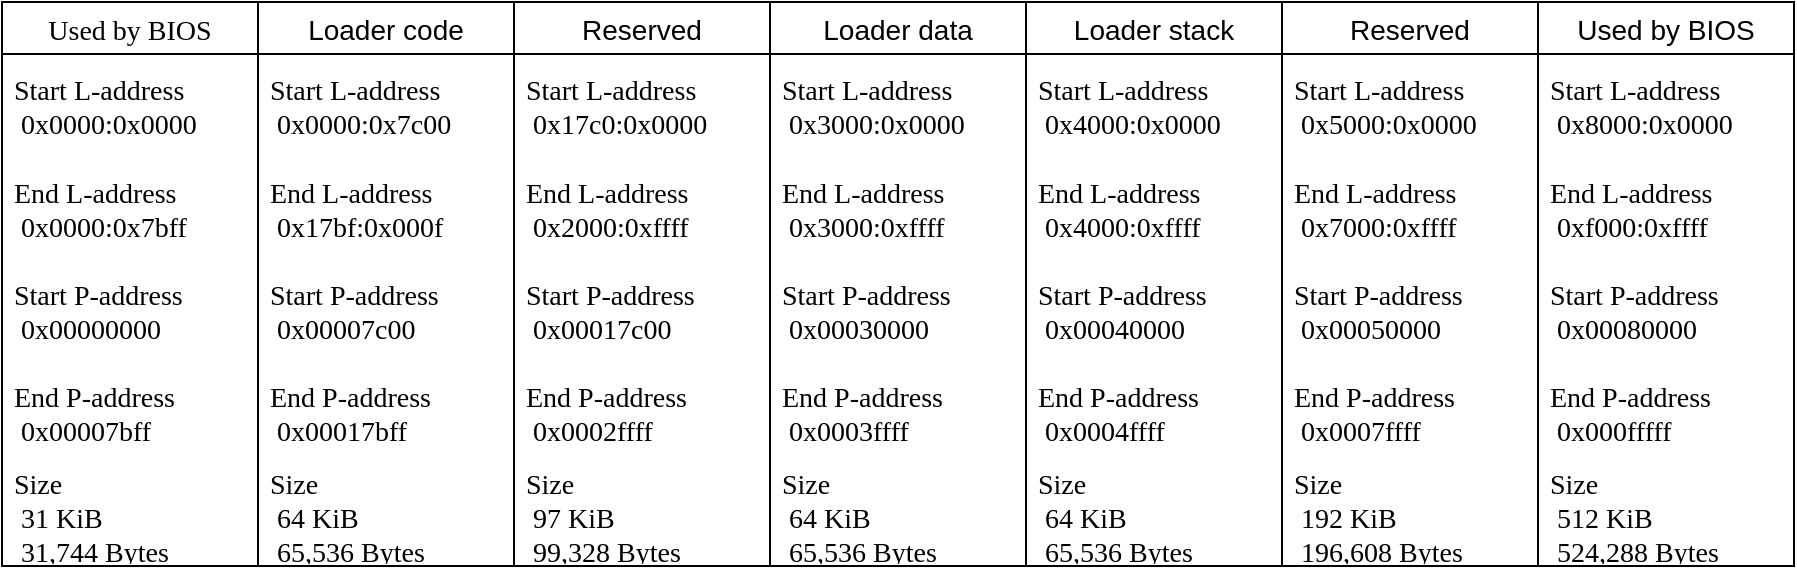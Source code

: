 <mxfile version="13.0.3" type="device"><diagram id="ZGHhOxUEVXvKwep7a_pi" name="Page-1"><mxGraphModel dx="1024" dy="593" grid="0" gridSize="10" guides="1" tooltips="1" connect="1" arrows="1" fold="1" page="1" pageScale="1" pageWidth="1169" pageHeight="827" math="0" shadow="0"><root><mxCell id="0"/><mxCell id="1" parent="0"/><mxCell id="e8qzdtb_YbBqq-sDrmF3-27" value="Reserved" style="swimlane;fontStyle=0;childLayout=stackLayout;horizontal=1;startSize=26;fillColor=none;horizontalStack=0;resizeParent=1;resizeParentMax=0;resizeLast=0;collapsible=1;marginBottom=0;fontSize=14;aspect=fixed;" parent="1" vertex="1"><mxGeometry x="777" y="272" width="128" height="282" as="geometry"/></mxCell><mxCell id="e8qzdtb_YbBqq-sDrmF3-28" value="Start L-address &#10; 0x5000:0x0000" style="text;strokeColor=none;fillColor=none;align=left;verticalAlign=middle;spacingLeft=4;spacingRight=4;overflow=hidden;rotatable=0;points=[[0,0.5],[1,0.5]];portConstraint=eastwest;fontSize=14;fontFamily=Consolas;aspect=fixed;" parent="e8qzdtb_YbBqq-sDrmF3-27" vertex="1"><mxGeometry y="26" width="128" height="51.2" as="geometry"/></mxCell><mxCell id="e8qzdtb_YbBqq-sDrmF3-29" value="End L-address &#10; 0x7000:0xffff" style="text;strokeColor=none;fillColor=none;align=left;verticalAlign=middle;spacingLeft=4;spacingRight=4;overflow=hidden;rotatable=0;points=[[0,0.5],[1,0.5]];portConstraint=eastwest;fontSize=14;fontFamily=Consolas;aspect=fixed;" parent="e8qzdtb_YbBqq-sDrmF3-27" vertex="1"><mxGeometry y="77.2" width="128" height="51.2" as="geometry"/></mxCell><mxCell id="e8qzdtb_YbBqq-sDrmF3-30" value="Start P-address &#10; 0x00050000" style="text;strokeColor=none;fillColor=none;align=left;verticalAlign=middle;spacingLeft=4;spacingRight=4;overflow=hidden;rotatable=0;points=[[0,0.5],[1,0.5]];portConstraint=eastwest;fontSize=14;fontFamily=Consolas;aspect=fixed;" parent="e8qzdtb_YbBqq-sDrmF3-27" vertex="1"><mxGeometry y="128.4" width="128" height="51.2" as="geometry"/></mxCell><mxCell id="e8qzdtb_YbBqq-sDrmF3-31" value="End P-address &#10; 0x0007ffff" style="text;strokeColor=none;fillColor=none;align=left;verticalAlign=middle;spacingLeft=4;spacingRight=4;overflow=hidden;rotatable=0;points=[[0,0.5],[1,0.5]];portConstraint=eastwest;fontSize=14;fontFamily=Consolas;aspect=fixed;" parent="e8qzdtb_YbBqq-sDrmF3-27" vertex="1"><mxGeometry y="179.6" width="128" height="51.2" as="geometry"/></mxCell><mxCell id="e8qzdtb_YbBqq-sDrmF3-32" value="Size&#10; 192 KiB&#10; 196,608 Bytes" style="text;strokeColor=none;fillColor=none;align=left;verticalAlign=middle;spacingLeft=4;spacingRight=4;overflow=hidden;rotatable=0;points=[[0,0.5],[1,0.5]];portConstraint=eastwest;fontSize=14;fontFamily=Consolas;aspect=fixed;" parent="e8qzdtb_YbBqq-sDrmF3-27" vertex="1"><mxGeometry y="230.8" width="128" height="51.2" as="geometry"/></mxCell><mxCell id="e8qzdtb_YbBqq-sDrmF3-51" value="Loader stack" style="swimlane;fontStyle=0;childLayout=stackLayout;horizontal=1;startSize=26;fillColor=none;horizontalStack=0;resizeParent=1;resizeParentMax=0;resizeLast=0;collapsible=1;marginBottom=0;fontSize=14;aspect=fixed;" parent="1" vertex="1"><mxGeometry x="649.0" y="272" width="128" height="282" as="geometry"/></mxCell><mxCell id="e8qzdtb_YbBqq-sDrmF3-52" value="Start L-address &#10; 0x4000:0x0000" style="text;strokeColor=none;fillColor=none;align=left;verticalAlign=middle;spacingLeft=4;spacingRight=4;overflow=hidden;rotatable=0;points=[[0,0.5],[1,0.5]];portConstraint=eastwest;fontSize=14;fontFamily=Consolas;aspect=fixed;" parent="e8qzdtb_YbBqq-sDrmF3-51" vertex="1"><mxGeometry y="26" width="128" height="51.2" as="geometry"/></mxCell><mxCell id="e8qzdtb_YbBqq-sDrmF3-53" value="End L-address &#10; 0x4000:0xffff" style="text;strokeColor=none;fillColor=none;align=left;verticalAlign=middle;spacingLeft=4;spacingRight=4;overflow=hidden;rotatable=0;points=[[0,0.5],[1,0.5]];portConstraint=eastwest;fontSize=14;fontFamily=Consolas;aspect=fixed;" parent="e8qzdtb_YbBqq-sDrmF3-51" vertex="1"><mxGeometry y="77.2" width="128" height="51.2" as="geometry"/></mxCell><mxCell id="e8qzdtb_YbBqq-sDrmF3-54" value="Start P-address &#10; 0x00040000" style="text;strokeColor=none;fillColor=none;align=left;verticalAlign=middle;spacingLeft=4;spacingRight=4;overflow=hidden;rotatable=0;points=[[0,0.5],[1,0.5]];portConstraint=eastwest;fontSize=14;fontFamily=Consolas;aspect=fixed;" parent="e8qzdtb_YbBqq-sDrmF3-51" vertex="1"><mxGeometry y="128.4" width="128" height="51.2" as="geometry"/></mxCell><mxCell id="e8qzdtb_YbBqq-sDrmF3-55" value="End P-address &#10; 0x0004ffff" style="text;strokeColor=none;fillColor=none;align=left;verticalAlign=middle;spacingLeft=4;spacingRight=4;overflow=hidden;rotatable=0;points=[[0,0.5],[1,0.5]];portConstraint=eastwest;fontSize=14;fontFamily=Consolas;aspect=fixed;" parent="e8qzdtb_YbBqq-sDrmF3-51" vertex="1"><mxGeometry y="179.6" width="128" height="51.2" as="geometry"/></mxCell><mxCell id="e8qzdtb_YbBqq-sDrmF3-56" value="Size&#10; 64 KiB&#10; 65,536 Bytes" style="text;strokeColor=none;fillColor=none;align=left;verticalAlign=middle;spacingLeft=4;spacingRight=4;overflow=hidden;rotatable=0;points=[[0,0.5],[1,0.5]];portConstraint=eastwest;fontSize=14;fontFamily=Consolas;aspect=fixed;" parent="e8qzdtb_YbBqq-sDrmF3-51" vertex="1"><mxGeometry y="230.8" width="128" height="51.2" as="geometry"/></mxCell><mxCell id="81pgkf9PVEg-crW0NhdY-7" value="Loader data" style="swimlane;fontStyle=0;childLayout=stackLayout;horizontal=1;startSize=26;fillColor=none;horizontalStack=0;resizeParent=1;resizeParentMax=0;resizeLast=0;collapsible=1;marginBottom=0;fontSize=14;aspect=fixed;" parent="1" vertex="1"><mxGeometry x="521.0" y="272" width="128" height="282" as="geometry"/></mxCell><mxCell id="81pgkf9PVEg-crW0NhdY-8" value="Start L-address &#10; 0x3000:0x0000" style="text;strokeColor=none;fillColor=none;align=left;verticalAlign=middle;spacingLeft=4;spacingRight=4;overflow=hidden;rotatable=0;points=[[0,0.5],[1,0.5]];portConstraint=eastwest;fontSize=14;fontFamily=Consolas;aspect=fixed;" parent="81pgkf9PVEg-crW0NhdY-7" vertex="1"><mxGeometry y="26" width="128" height="51.2" as="geometry"/></mxCell><mxCell id="81pgkf9PVEg-crW0NhdY-9" value="End L-address &#10; 0x3000:0xffff" style="text;strokeColor=none;fillColor=none;align=left;verticalAlign=middle;spacingLeft=4;spacingRight=4;overflow=hidden;rotatable=0;points=[[0,0.5],[1,0.5]];portConstraint=eastwest;fontSize=14;fontFamily=Consolas;aspect=fixed;" parent="81pgkf9PVEg-crW0NhdY-7" vertex="1"><mxGeometry y="77.2" width="128" height="51.2" as="geometry"/></mxCell><mxCell id="81pgkf9PVEg-crW0NhdY-10" value="Start P-address &#10; 0x00030000" style="text;strokeColor=none;fillColor=none;align=left;verticalAlign=middle;spacingLeft=4;spacingRight=4;overflow=hidden;rotatable=0;points=[[0,0.5],[1,0.5]];portConstraint=eastwest;fontSize=14;fontFamily=Consolas;aspect=fixed;" parent="81pgkf9PVEg-crW0NhdY-7" vertex="1"><mxGeometry y="128.4" width="128" height="51.2" as="geometry"/></mxCell><mxCell id="81pgkf9PVEg-crW0NhdY-11" value="End P-address &#10; 0x0003ffff" style="text;strokeColor=none;fillColor=none;align=left;verticalAlign=middle;spacingLeft=4;spacingRight=4;overflow=hidden;rotatable=0;points=[[0,0.5],[1,0.5]];portConstraint=eastwest;fontSize=14;fontFamily=Consolas;aspect=fixed;" parent="81pgkf9PVEg-crW0NhdY-7" vertex="1"><mxGeometry y="179.6" width="128" height="51.2" as="geometry"/></mxCell><mxCell id="81pgkf9PVEg-crW0NhdY-12" value="Size&#10; 64 KiB&#10; 65,536 Bytes" style="text;strokeColor=none;fillColor=none;align=left;verticalAlign=middle;spacingLeft=4;spacingRight=4;overflow=hidden;rotatable=0;points=[[0,0.5],[1,0.5]];portConstraint=eastwest;fontSize=14;fontFamily=Consolas;aspect=fixed;" parent="81pgkf9PVEg-crW0NhdY-7" vertex="1"><mxGeometry y="230.8" width="128" height="51.2" as="geometry"/></mxCell><mxCell id="e8qzdtb_YbBqq-sDrmF3-33" value="Reserved" style="swimlane;fontStyle=0;childLayout=stackLayout;horizontal=1;startSize=26;fillColor=none;horizontalStack=0;resizeParent=1;resizeParentMax=0;resizeLast=0;collapsible=1;marginBottom=0;fontSize=14;aspect=fixed;" parent="1" vertex="1"><mxGeometry x="393.0" y="272" width="128" height="282" as="geometry"/></mxCell><mxCell id="e8qzdtb_YbBqq-sDrmF3-34" value="Start L-address &#10; 0x17c0:0x0000" style="text;strokeColor=none;fillColor=none;align=left;verticalAlign=middle;spacingLeft=4;spacingRight=4;overflow=hidden;rotatable=0;points=[[0,0.5],[1,0.5]];portConstraint=eastwest;fontSize=14;fontFamily=Consolas;aspect=fixed;" parent="e8qzdtb_YbBqq-sDrmF3-33" vertex="1"><mxGeometry y="26" width="128" height="51.2" as="geometry"/></mxCell><mxCell id="e8qzdtb_YbBqq-sDrmF3-35" value="End L-address &#10; 0x2000:0xffff" style="text;strokeColor=none;fillColor=none;align=left;verticalAlign=middle;spacingLeft=4;spacingRight=4;overflow=hidden;rotatable=0;points=[[0,0.5],[1,0.5]];portConstraint=eastwest;fontSize=14;fontFamily=Consolas;aspect=fixed;" parent="e8qzdtb_YbBqq-sDrmF3-33" vertex="1"><mxGeometry y="77.2" width="128" height="51.2" as="geometry"/></mxCell><mxCell id="e8qzdtb_YbBqq-sDrmF3-36" value="Start P-address &#10; 0x00017c00" style="text;strokeColor=none;fillColor=none;align=left;verticalAlign=middle;spacingLeft=4;spacingRight=4;overflow=hidden;rotatable=0;points=[[0,0.5],[1,0.5]];portConstraint=eastwest;fontSize=14;fontFamily=Consolas;aspect=fixed;" parent="e8qzdtb_YbBqq-sDrmF3-33" vertex="1"><mxGeometry y="128.4" width="128" height="51.2" as="geometry"/></mxCell><mxCell id="e8qzdtb_YbBqq-sDrmF3-37" value="End P-address &#10; 0x0002ffff" style="text;strokeColor=none;fillColor=none;align=left;verticalAlign=middle;spacingLeft=4;spacingRight=4;overflow=hidden;rotatable=0;points=[[0,0.5],[1,0.5]];portConstraint=eastwest;fontSize=14;fontFamily=Consolas;aspect=fixed;" parent="e8qzdtb_YbBqq-sDrmF3-33" vertex="1"><mxGeometry y="179.6" width="128" height="51.2" as="geometry"/></mxCell><mxCell id="e8qzdtb_YbBqq-sDrmF3-38" value="Size&#10; 97 KiB&#10; 99,328 Bytes" style="text;strokeColor=none;fillColor=none;align=left;verticalAlign=middle;spacingLeft=4;spacingRight=4;overflow=hidden;rotatable=0;points=[[0,0.5],[1,0.5]];portConstraint=eastwest;fontSize=14;fontFamily=Consolas;aspect=fixed;" parent="e8qzdtb_YbBqq-sDrmF3-33" vertex="1"><mxGeometry y="230.8" width="128" height="51.2" as="geometry"/></mxCell><mxCell id="e8qzdtb_YbBqq-sDrmF3-19" value="Loader code" style="swimlane;fontStyle=0;childLayout=stackLayout;horizontal=1;startSize=26;fillColor=none;horizontalStack=0;resizeParent=1;resizeParentMax=0;resizeLast=0;collapsible=1;marginBottom=0;fontSize=14;aspect=fixed;" parent="1" vertex="1"><mxGeometry x="265.0" y="272" width="128" height="282" as="geometry"/></mxCell><mxCell id="e8qzdtb_YbBqq-sDrmF3-20" value="Start L-address &#10; 0x0000:0x7c00" style="text;strokeColor=none;fillColor=none;align=left;verticalAlign=middle;spacingLeft=4;spacingRight=4;overflow=hidden;rotatable=0;points=[[0,0.5],[1,0.5]];portConstraint=eastwest;fontSize=14;fontFamily=Consolas;aspect=fixed;" parent="e8qzdtb_YbBqq-sDrmF3-19" vertex="1"><mxGeometry y="26" width="128" height="51.2" as="geometry"/></mxCell><mxCell id="e8qzdtb_YbBqq-sDrmF3-21" value="End L-address &#10; 0x17bf:0x000f" style="text;strokeColor=none;fillColor=none;align=left;verticalAlign=middle;spacingLeft=4;spacingRight=4;overflow=hidden;rotatable=0;points=[[0,0.5],[1,0.5]];portConstraint=eastwest;fontSize=14;fontFamily=Consolas;aspect=fixed;" parent="e8qzdtb_YbBqq-sDrmF3-19" vertex="1"><mxGeometry y="77.2" width="128" height="51.2" as="geometry"/></mxCell><mxCell id="e8qzdtb_YbBqq-sDrmF3-22" value="Start P-address &#10; 0x00007c00" style="text;strokeColor=none;fillColor=none;align=left;verticalAlign=middle;spacingLeft=4;spacingRight=4;overflow=hidden;rotatable=0;points=[[0,0.5],[1,0.5]];portConstraint=eastwest;fontSize=14;fontFamily=Consolas;aspect=fixed;" parent="e8qzdtb_YbBqq-sDrmF3-19" vertex="1"><mxGeometry y="128.4" width="128" height="51.2" as="geometry"/></mxCell><mxCell id="e8qzdtb_YbBqq-sDrmF3-23" value="End P-address &#10; 0x00017bff" style="text;strokeColor=none;fillColor=none;align=left;verticalAlign=middle;spacingLeft=4;spacingRight=4;overflow=hidden;rotatable=0;points=[[0,0.5],[1,0.5]];portConstraint=eastwest;fontSize=14;fontFamily=Consolas;aspect=fixed;" parent="e8qzdtb_YbBqq-sDrmF3-19" vertex="1"><mxGeometry y="179.6" width="128" height="51.2" as="geometry"/></mxCell><mxCell id="e8qzdtb_YbBqq-sDrmF3-24" value="Size&#10; 64 KiB&#10; 65,536 Bytes" style="text;strokeColor=none;fillColor=none;align=left;verticalAlign=middle;spacingLeft=4;spacingRight=4;overflow=hidden;rotatable=0;points=[[0,0.5],[1,0.5]];portConstraint=eastwest;fontSize=14;fontFamily=Consolas;aspect=fixed;" parent="e8qzdtb_YbBqq-sDrmF3-19" vertex="1"><mxGeometry y="230.8" width="128" height="51.2" as="geometry"/></mxCell><mxCell id="e8qzdtb_YbBqq-sDrmF3-1" value="Used by BIOS" style="swimlane;fontStyle=0;childLayout=stackLayout;horizontal=1;startSize=26;fillColor=none;horizontalStack=0;resizeParent=1;resizeParentMax=0;resizeLast=0;collapsible=1;marginBottom=0;fontSize=14;fontFamily=Consolas;" parent="1" vertex="1"><mxGeometry x="137" y="272" width="128" height="282" as="geometry"/></mxCell><mxCell id="e8qzdtb_YbBqq-sDrmF3-2" value="Start L-address &#10; 0x0000:0x0000" style="text;strokeColor=none;fillColor=none;align=left;verticalAlign=middle;spacingLeft=4;spacingRight=4;overflow=hidden;rotatable=0;points=[[0,0.5],[1,0.5]];portConstraint=eastwest;fontSize=14;fontFamily=Consolas;aspect=fixed;" parent="e8qzdtb_YbBqq-sDrmF3-1" vertex="1"><mxGeometry y="26" width="128" height="51.2" as="geometry"/></mxCell><mxCell id="e8qzdtb_YbBqq-sDrmF3-9" value="End L-address &#10; 0x0000:0x7bff" style="text;strokeColor=none;fillColor=none;align=left;verticalAlign=middle;spacingLeft=4;spacingRight=4;overflow=hidden;rotatable=0;points=[[0,0.5],[1,0.5]];portConstraint=eastwest;fontSize=14;fontFamily=Consolas;aspect=fixed;" parent="e8qzdtb_YbBqq-sDrmF3-1" vertex="1"><mxGeometry y="77.2" width="128" height="51.2" as="geometry"/></mxCell><mxCell id="e8qzdtb_YbBqq-sDrmF3-10" value="Start P-address &#10; 0x00000000" style="text;strokeColor=none;fillColor=none;align=left;verticalAlign=middle;spacingLeft=4;spacingRight=4;overflow=hidden;rotatable=0;points=[[0,0.5],[1,0.5]];portConstraint=eastwest;fontSize=14;fontFamily=Consolas;aspect=fixed;" parent="e8qzdtb_YbBqq-sDrmF3-1" vertex="1"><mxGeometry y="128.4" width="128" height="51.2" as="geometry"/></mxCell><mxCell id="e8qzdtb_YbBqq-sDrmF3-11" value="End P-address &#10; 0x00007bff" style="text;strokeColor=none;fillColor=none;align=left;verticalAlign=middle;spacingLeft=4;spacingRight=4;overflow=hidden;rotatable=0;points=[[0,0.5],[1,0.5]];portConstraint=eastwest;fontSize=14;fontFamily=Consolas;aspect=fixed;" parent="e8qzdtb_YbBqq-sDrmF3-1" vertex="1"><mxGeometry y="179.6" width="128" height="51.2" as="geometry"/></mxCell><mxCell id="e8qzdtb_YbBqq-sDrmF3-12" value="Size &#10; 31 KiB&#10; 31,744 Bytes" style="text;strokeColor=none;fillColor=none;align=left;verticalAlign=middle;spacingLeft=4;spacingRight=4;overflow=hidden;rotatable=0;points=[[0,0.5],[1,0.5]];portConstraint=eastwest;fontSize=14;fontFamily=Consolas;aspect=fixed;" parent="e8qzdtb_YbBqq-sDrmF3-1" vertex="1"><mxGeometry y="230.8" width="128" height="51.2" as="geometry"/></mxCell><mxCell id="e8qzdtb_YbBqq-sDrmF3-39" value="Used by BIOS" style="swimlane;fontStyle=0;childLayout=stackLayout;horizontal=1;startSize=26;fillColor=none;horizontalStack=0;resizeParent=1;resizeParentMax=0;resizeLast=0;collapsible=1;marginBottom=0;fontSize=14;aspect=fixed;" parent="1" vertex="1"><mxGeometry x="905.0" y="272" width="128" height="282" as="geometry"><mxRectangle x="1108.41" y="250.35" width="143" height="26" as="alternateBounds"/></mxGeometry></mxCell><mxCell id="e8qzdtb_YbBqq-sDrmF3-40" value="Start L-address &#10; 0x8000:0x0000" style="text;strokeColor=none;fillColor=none;align=left;verticalAlign=middle;spacingLeft=4;spacingRight=4;overflow=hidden;rotatable=0;points=[[0,0.5],[1,0.5]];portConstraint=eastwest;fontSize=14;fontFamily=Consolas;aspect=fixed;" parent="e8qzdtb_YbBqq-sDrmF3-39" vertex="1"><mxGeometry y="26" width="128" height="51.2" as="geometry"/></mxCell><mxCell id="e8qzdtb_YbBqq-sDrmF3-41" value="End L-address &#10; 0xf000:0xffff" style="text;strokeColor=none;fillColor=none;align=left;verticalAlign=middle;spacingLeft=4;spacingRight=4;overflow=hidden;rotatable=0;points=[[0,0.5],[1,0.5]];portConstraint=eastwest;fontSize=14;fontFamily=Consolas;aspect=fixed;" parent="e8qzdtb_YbBqq-sDrmF3-39" vertex="1"><mxGeometry y="77.2" width="128" height="51.2" as="geometry"/></mxCell><mxCell id="e8qzdtb_YbBqq-sDrmF3-42" value="Start P-address &#10; 0x00080000" style="text;strokeColor=none;fillColor=none;align=left;verticalAlign=middle;spacingLeft=4;spacingRight=4;overflow=hidden;rotatable=0;points=[[0,0.5],[1,0.5]];portConstraint=eastwest;fontSize=14;fontFamily=Consolas;aspect=fixed;" parent="e8qzdtb_YbBqq-sDrmF3-39" vertex="1"><mxGeometry y="128.4" width="128" height="51.2" as="geometry"/></mxCell><mxCell id="e8qzdtb_YbBqq-sDrmF3-43" value="End P-address &#10; 0x000fffff" style="text;strokeColor=none;fillColor=none;align=left;verticalAlign=middle;spacingLeft=4;spacingRight=4;overflow=hidden;rotatable=0;points=[[0,0.5],[1,0.5]];portConstraint=eastwest;fontSize=14;fontFamily=Consolas;aspect=fixed;" parent="e8qzdtb_YbBqq-sDrmF3-39" vertex="1"><mxGeometry y="179.6" width="128" height="51.2" as="geometry"/></mxCell><mxCell id="e8qzdtb_YbBqq-sDrmF3-44" value="Size&#10; 512 KiB&#10; 524,288 Bytes" style="text;strokeColor=none;fillColor=none;align=left;verticalAlign=middle;spacingLeft=4;spacingRight=4;overflow=hidden;rotatable=0;points=[[0,0.5],[1,0.5]];portConstraint=eastwest;fontSize=14;fontFamily=Consolas;aspect=fixed;" parent="e8qzdtb_YbBqq-sDrmF3-39" vertex="1"><mxGeometry y="230.8" width="128" height="51.2" as="geometry"/></mxCell></root></mxGraphModel></diagram></mxfile>